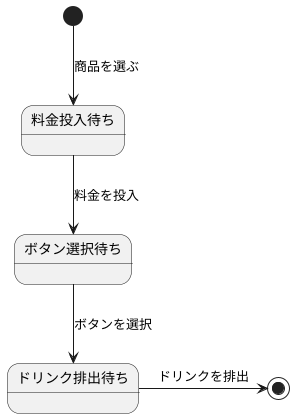 @startuml
[*]-->料金投入待ち :商品を選ぶ 
料金投入待ち --> ボタン選択待ち :料金を投入  
ボタン選択待ち-->ドリンク排出待ち :ボタンを選択
ドリンク排出待ち->[*] :ドリンクを排出
@enduml